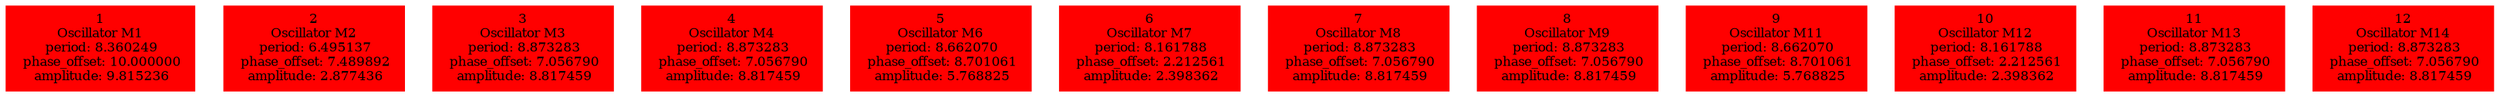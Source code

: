  digraph g{ forcelabels=true;
1 [label=<1<BR />Oscillator M1<BR /> period: 8.360249<BR /> phase_offset: 10.000000<BR /> amplitude: 9.815236>, shape=box,color=red,style=filled,fontsize=8];2 [label=<2<BR />Oscillator M2<BR /> period: 6.495137<BR /> phase_offset: 7.489892<BR /> amplitude: 2.877436>, shape=box,color=red,style=filled,fontsize=8];3 [label=<3<BR />Oscillator M3<BR /> period: 8.873283<BR /> phase_offset: 7.056790<BR /> amplitude: 8.817459>, shape=box,color=red,style=filled,fontsize=8];4 [label=<4<BR />Oscillator M4<BR /> period: 8.873283<BR /> phase_offset: 7.056790<BR /> amplitude: 8.817459>, shape=box,color=red,style=filled,fontsize=8];5 [label=<5<BR />Oscillator M6<BR /> period: 8.662070<BR /> phase_offset: 8.701061<BR /> amplitude: 5.768825>, shape=box,color=red,style=filled,fontsize=8];6 [label=<6<BR />Oscillator M7<BR /> period: 8.161788<BR /> phase_offset: 2.212561<BR /> amplitude: 2.398362>, shape=box,color=red,style=filled,fontsize=8];7 [label=<7<BR />Oscillator M8<BR /> period: 8.873283<BR /> phase_offset: 7.056790<BR /> amplitude: 8.817459>, shape=box,color=red,style=filled,fontsize=8];8 [label=<8<BR />Oscillator M9<BR /> period: 8.873283<BR /> phase_offset: 7.056790<BR /> amplitude: 8.817459>, shape=box,color=red,style=filled,fontsize=8];9 [label=<9<BR />Oscillator M11<BR /> period: 8.662070<BR /> phase_offset: 8.701061<BR /> amplitude: 5.768825>, shape=box,color=red,style=filled,fontsize=8];10 [label=<10<BR />Oscillator M12<BR /> period: 8.161788<BR /> phase_offset: 2.212561<BR /> amplitude: 2.398362>, shape=box,color=red,style=filled,fontsize=8];11 [label=<11<BR />Oscillator M13<BR /> period: 8.873283<BR /> phase_offset: 7.056790<BR /> amplitude: 8.817459>, shape=box,color=red,style=filled,fontsize=8];12 [label=<12<BR />Oscillator M14<BR /> period: 8.873283<BR /> phase_offset: 7.056790<BR /> amplitude: 8.817459>, shape=box,color=red,style=filled,fontsize=8]; }
